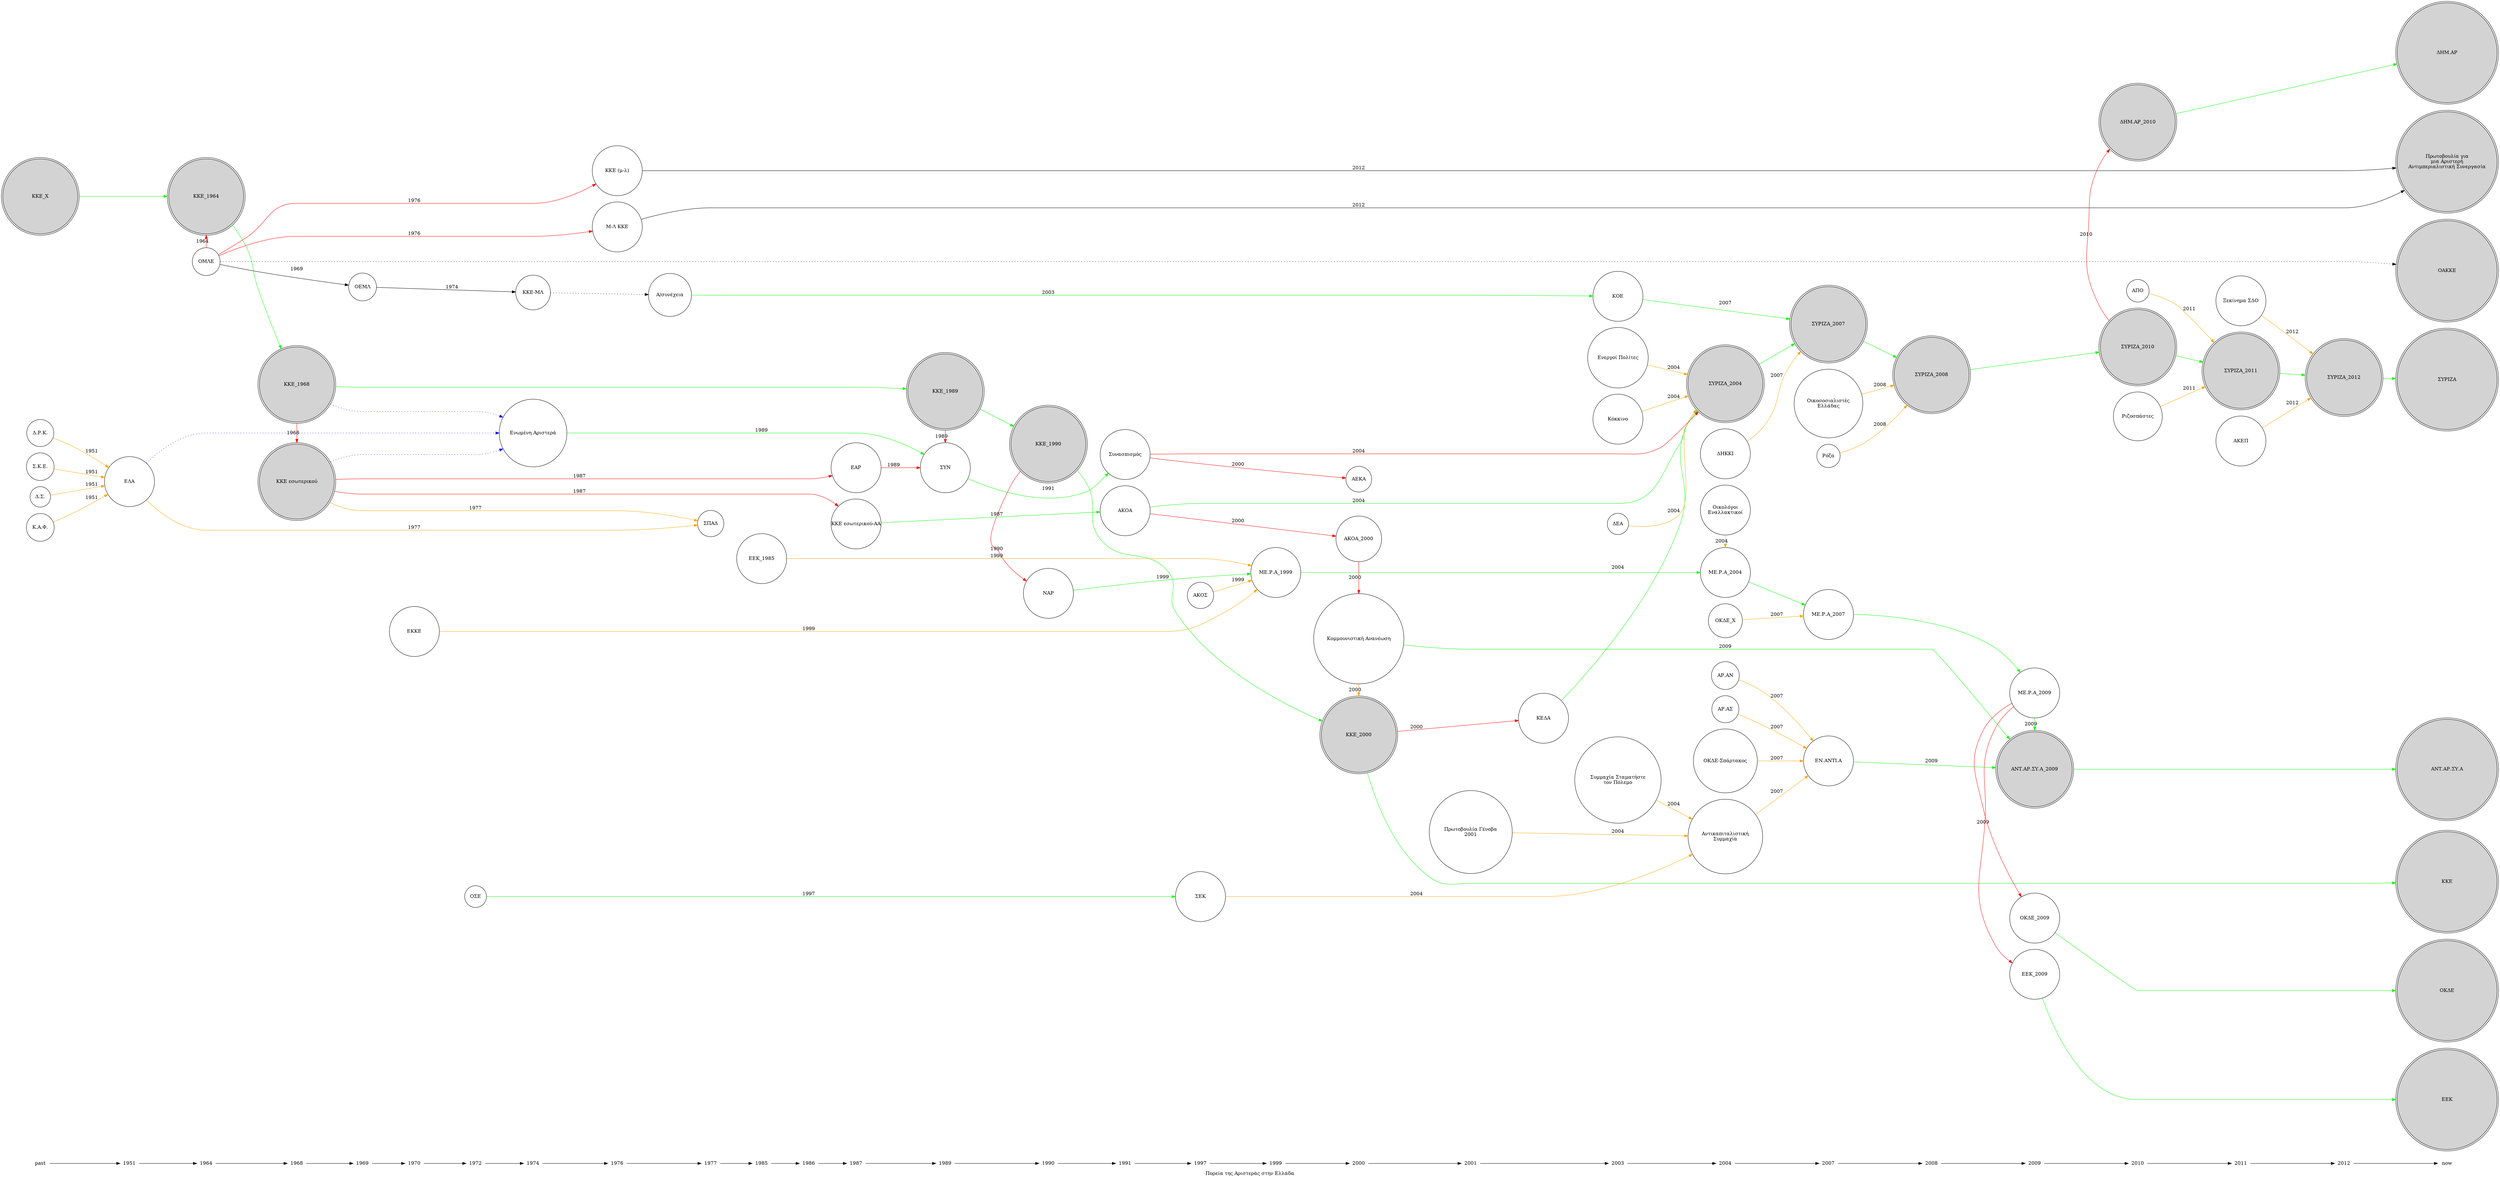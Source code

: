 /*
Label:
color=orange -> κοινή συμμετοχή σε εκλογές
color=red    -> διάσπαση
color=green  -> ένωση
style=dotted -> Αλλαγή ονομασίας
*/
digraph left {
    label = "Πορεία της Αριστεράς στην Ελλάδα";
    rankdir = LR;
{
	node [shape = plaintext];
	past -> "1951" -> "1964" -> "1968" -> "1969" -> "1970" -> "1972"
	-> "1974" -> "1976" -> "1977" -> "1985" -> "1986" -> "1987" -> "1989" -> "1990" ->
	"1991" -> "1997" -> "1999" -> "2000" -> "2001" -> "2003" -> "2004" -> "2007" -> "2008" -> "2009" -> "2010" -> "2011" -> "2012" -> now;
}

    node [shape = circle];
   { rank = same;  node [shape = doublecircle, fixedsize=true, width=3, height=3, style=filled, image="images/kke.jpg"]; "past"; "ΚΚΕ_Χ"; }
   { rank = same;  node [shape = doublecircle, fixedsize=true, width=3, height=3, style=filled, image="images/kke.jpg"]; "1964"; "ΚΚΕ_1964"; }
   { rank = same;  node [shape = doublecircle, fixedsize=true, width=3, height=3, style=filled, image="images/kke.jpg"]; "1968"; "ΚΚΕ_1968"; }
   { rank = same;  node [shape = doublecircle, fixedsize=true, width=3, height=3, style=filled, image="images/kke.jpg"]; "1989"; "ΚΚΕ_1989"; }
   { rank = same;  node [shape = doublecircle, fixedsize=true, width=3, height=3, style=filled, image="images/kke.jpg"]; "1990"; "ΚΚΕ_1990"; }
   { rank = same;  node [shape = doublecircle, fixedsize=true, width=3, height=3, style=filled, image="images/kke.jpg"]; "2000"; "ΚΚΕ_2000"; }
   { rank = same;  node [shape = ellipse, fixedsize=true, width=2, height=2, image="images/eda.jpg"]; "1951"; "ΕΔΑ"; }
   { rank = same;  "1964"; "ΟΜΛΕ"; }
   { rank = same;  node [ shape = doublecircle, fixedsize=true, width=3, height=3, style=filled, image="images/KKE_esoterikou_logo.svg.png"]; "1968"; "ΚΚΕ εσωτερικού"; }
   { rank = same;  "1969"; "ΟΕΜΛ"; }
   { rank = same;  node [shape = ellipse, fixedsize=true, width=2, height=2, image="images/ekke.jpg"]; "1970"; "ΕΚΚΕ"; }
   { rank = same;  "1972"; "ΟΣΕ"; }
   { rank = same;  "1974"; "ΚΚΕ-ΜΛ"; "Ενωμένη Αριστερά"; }
   { rank = same;  node [shape = ellipse, fixedsize=true, width=2, height=2, image="images/ml-kke.jpg"]; "1976"; "Μ-Λ ΚΚΕ"; }
   { rank = same;  node [shape = ellipse, fixedsize=true, width=2, height=2, image="images/kke-ml.jpg"]; "1976"; "ΚΚΕ (μ-λ)"; }
   { rank = same;  "1977"; "ΣΠΑΔ"; }
   { rank = same;  node [shape = ellipse, fixedsize=true, width=2, height=2, image="images/eek.gif"]; "1985"; "ΕΕΚ_1985";}
   { rank = same;  node [shape = ellipse, fixedsize=true, width=2, height=2 ]; "1987"; "ΚΚΕ εσωτερικού-ΑΑ"; "ΕΑΡ"}
   { rank = same;  node [shape = ellipse, fixedsize=true, width=2, height=2, image="images/syn-generic.gif"]; "1989"; "ΣΥΝ"; }
   { rank = same;  node [shape = ellipse, fixedsize=true, width=2, height=2, image="images/nar.jpg"]; "1990"; "ΝΑΡ"; }
   { rank = same;  node [shape = ellipse, fixedsize=true, width=2, height=2, image="images/akoa.gif"]; "1991"; "ΑΚΟΑ";}
   { rank = same;  node [shape = ellipse, fixedsize=true, width=2, height=2, image="images/synaspismos.jpg"]; "1991"; "Συνασπισμός"; }
   { rank = same;  node [shape = ellipse, fixedsize=true, width=2, height=2, image="images/sek.gif"]; "1997"; "ΣΕΚ"; }
   { rank = same;  node [shape = ellipse, fixedsize=true, width=2, height=2, image="images/mera.gif"]; "1999"; "ΜΕ.Ρ.Α_1999"; }
   { rank = same;  "2000"; "ΑΕΚΑ"; "ΑΚΟΑ_2000"; "Κομμουνιστική Ανανέωση";}
   { rank = same;  node [shape = ellipse, fixedsize=true, width=2, height=2, image="images/dhkki.jpg"]; "ΔΗΚΚΙ";}
   { rank = same;  node [shape = ellipse, fixedsize=true, width=2, height=2, image="images/keda.gif"]; "ΚΕΔΑ";}
   { rank = same;  node [shape = ellipse, fixedsize=true, width=2, height=2, image="images/akep.jpg"]; "ΑΚΕΠ";}
   { rank = same;  node [shape = ellipse, fixedsize=true, width=2, height=2, image="images/akoa.jpg"]; "ΑΚΟΑ";}
   { rank = same;  node [shape = ellipse, fixedsize=true, width=2, height=2, image="images/kokkino.jpg"]; "Κόκκινο";}
   { rank = same;  node [shape = ellipse, fixedsize=true, width=2, height=2, image="images/ksekinima.jpg"]; "Ξεκίνημα ΣΔΟ";}
   { rank = same;  "2001"; "Πρωτοβουλία Γένοβα\n2001";}
   { rank = same;  node [shape = ellipse, fixedsize=true, width=2, height=2, image="images/koe.png"]; "2003"; "ΚΟΕ"; }
   { rank = same;  node [shape = ellipse, fixedsize=true, width=2, height=2, image="images/oikologoi-enallaktikoi.jpg"]; "2004"; "Οικολόγοι\nΕναλλακτικοί";}
   { rank = same;  node [shape = ellipse, fixedsize=true, width=2, height=2, image="images/mera.gif"]; "2004"; "ΜΕ.Ρ.Α_2004"; }
   { rank = same;  "2004"; "Αντικαπιταλιστική\nΣυμμαχία";}
   { rank = same; node [shape = doublecircle, fixedsize=true, width=3, height=3, style=filled, image="images/syriza.jpg"]; "2004"; "ΣΥΡΙΖΑ_2004"; }
   { rank = same; node [shape = doublecircle, fixedsize=true, width=3, height=3, style=filled, image="images/syriza.jpg"]; "2007"; "ΣΥΡΙΖΑ_2007"; }
   { rank = same; node [shape = doublecircle, fixedsize=true, width=3, height=3, style=filled, image="images/syriza.jpg"]; "2008"; "ΣΥΡΙΖΑ_2008"; }
   { rank = same; node [shape = doublecircle, fixedsize=true, width=3, height=3, style=filled, image="images/syriza.jpg"]; "2010"; "ΣΥΡΙΖΑ_2010"; }
   { rank = same; node [shape = doublecircle, fixedsize=true, width=3, height=3, style=filled, image="images/syriza.jpg"]; "2011"; "ΣΥΡΙΖΑ_2011"; }
   { rank = same; node [shape = doublecircle, fixedsize=true, width=3, height=3, style=filled, image="images/syriza.jpg"]; "2012"; "ΣΥΡΙΖΑ_2012"; }
   { rank = same; node [shape = ellipse, fixedsize=true, width=2, height=2, image="images/enantia.png"]; "2007"; "ΕΝ.ΑΝΤΙ.Α"; } 
   { rank = same; node [shape = ellipse, fixedsize=true, width=2, height=2, image="images/mera.gif"]; "2007"; "ΜΕ.Ρ.Α_2007"; }
   { rank = same; node [shape = ellipse, fixedsize=true, width=2, height=2, image="images/mera.gif"]; "2009"; "ΜΕ.Ρ.Α_2009"; }
   { rank = same; node [shape = ellipse, fixedsize=true, width=2, height=2, image="images/eek.gif"]; "2009"; "ΕΕΚ_2009";}
   { rank = same; node [shape = ellipse, fixedsize=true, width=2, height=2, image="images/okde.jpg"]; "2009"; "ΟΚΔΕ_2009"; }
   { rank = same; node [shape = doublecircle, fixedsize=true, width=3, height=3, style=filled, image="images/antarsya.jpg"]; "2009"; "ΑΝΤ.ΑΡ.ΣΥ.Α_2009"; }
   { rank = same;  node [shape = doublecircle, fixedsize=true, width=3, height=3, style=filled, image="images/dhmokratiki-aristera.jpg"]; "2010"; "ΔΗΜ.ΑΡ_2010"; }
   { rank = same; node [shape = doublecircle, fixedsize=true, width=4, height=4, style=filled];  now ; "ΣΥΡΙΖΑ"; "ΑΝΤ.ΑΡ.ΣΥ.Α"; "ΚΚΕ"; "Πρωτοβουλία για\nμια Αριστερή\nΑντιμπεριαλιστική Συνεργασία"; "ΕΕΚ"; "ΟΑΚΚΕ"; "ΟΚΔΕ"; "ΔΗΜ.ΑΡ";}
   "ΜΕ.Ρ.Α_2009" -> "ΟΚΔΕ_2009" [color=red];
   "ΕΕΚ_2009" -> "ΕΕΚ" [color=green];
   "ΟΚΔΕ_2009" -> "ΟΚΔΕ" [color=green];
   "ΔΗΜ.ΑΡ_2010" -> "ΔΗΜ.ΑΡ" [color=green];
   "ΑΝΤ.ΑΡ.ΣΥ.Α_2009" -> "ΑΝΤ.ΑΡ.ΣΥ.Α" [color=green];
   "ΣΥΡΙΖΑ_2004" -> "ΣΥΡΙΖΑ_2007" -> "ΣΥΡΙΖΑ_2008" -> "ΣΥΡΙΖΑ_2010" -> "ΣΥΡΙΖΑ_2011" -> "ΣΥΡΙΖΑ_2012" -> "ΣΥΡΙΖΑ" [color=green];
   "ΜΕ.Ρ.Α_1999" -> "ΜΕ.Ρ.Α_2004" -> "ΜΕ.Ρ.Α_2007" -> "ΜΕ.Ρ.Α_2009" [color=green];
   "ΚΚΕ_Χ" -> "ΚΚΕ_1964" -> "ΚΚΕ_1968" -> "ΚΚΕ_1989" -> "ΚΚΕ_1990" -> "ΚΚΕ_2000" ->"ΚΚΕ" [color=green];
	"ΚΚΕ_1964" -> "ΟΜΛΕ" [label = "1964",color=red, dir=back];
    "ΚΚΕ_1968" -> "ΚΚΕ εσωτερικού" [label = "1968",color=red];
    "ΚΚΕ_1989" -> "ΣΥΝ" [label = "1989",color=red];
	"ΕΑΡ" -> "ΣΥΝ" [label = "1989",color=red];
    "ΚΚΕ_1990" -> "ΝΑΡ" [label = "1990",color=red];
    "ΚΚΕ_2000" -> "ΚΕΔΑ" [label = "2000",color=red];
    "Σ.K.Ε." -> "ΕΔΑ" [label = "1951",color=orange];
    "Δ.Σ." -> "ΕΔΑ" [label = "1951",color=orange];
    "Κ.Α.Φ." -> "ΕΔΑ" [label = "1951",color=orange];
    "Δ.Ρ.Κ." -> "ΕΔΑ" [label = "1951",color=orange];
    "ΚΚΕ εσωτερικού" -> "Ενωμένη Αριστερά" [ style = "dotted",color=blue ];
    "ΕΔΑ" -> "Ενωμένη Αριστερά" [ style = "dotted",color=blue ];
    "ΚΚΕ_1968" -> "Ενωμένη Αριστερά" [ style = "dotted",color=blue ];
    "ΚΚΕ εσωτερικού" -> "ΚΚΕ εσωτερικού-ΑΑ" [ label="1987", color=red];
    "ΕΔΑ" -> "ΣΠΑΔ" [ label = "1977", color=orange ];
    "ΚΚΕ εσωτερικού" -> "ΣΠΑΔ" [ label = "1977", color=orange ];
    "ΚΚΕ εσωτερικού" -> "ΕΑΡ" [label = "1987", color=red];
    "ΚΚΕ εσωτερικού-ΑΑ" -> "ΑΚΟΑ" [label = "1987", color = "green"];
	"ΑΚΟΑ" -> "ΑΚΟΑ_2000" [label = "2000",color=red];
    "ΑΚΟΑ_2000" -> "Κομμουνιστική Ανανέωση" [label = "2000",color=red];
    "Κομμουνιστική Ανανέωση" -> "ΚΚΕ_2000" [label = "2000",color=orange];
	"Ενωμένη Αριστερά" -> "ΣΥΝ" [label = "1989",color=green];
	"ΣΥΝ" -> "Συνασπισμός" [label = "1991",color=green];
	"Συνασπισμός" -> "ΣΥΡΙΖΑ_2004" [label = "2004",color=red];
	"Συνασπισμός" -> "ΑΕΚΑ" [label = "2000",color=red];
    "ΕΚΚΕ" -> "ΜΕ.Ρ.Α_1999" [label = "1999",color=orange];
    "ΕΕΚ_1985" -> "ΜΕ.Ρ.Α_1999" [label = "1999",color=orange];
    "ΑΚΟΣ" -> "ΜΕ.Ρ.Α_1999" [label = "1999",color=orange];
    "ΝΑΡ" -> "ΜΕ.Ρ.Α_1999" [label = "1999",color=green];
    "Οικολόγοι\nΕναλλακτικοί" -> "ΜΕ.Ρ.Α_2004" [label = "2004",color=orange];
    "ΟΚΔΕ_Χ" -> "ΜΕ.Ρ.Α_2007" [label = "2007",color=orange];
    "ΟΜΛΕ" -> "Μ-Λ ΚΚΕ" [label = "1976",color=red];
    "ΟΜΛΕ" -> "ΟΕΜΛ" [label = "1969"];
    "ΟΜΛΕ" -> "ΚΚΕ (μ-λ)" [label="1976", color=red];
    "ΟΕΜΛ" -> "ΚΚΕ-ΜΛ" [label = "1974"];
    "ΚΕΔΑ" -> "ΣΥΡΙΖΑ_2004" [label = "2004",color=green];
	"ΜΕ.Ρ.Α_2009" -> "ΑΝΤ.ΑΡ.ΣΥ.Α_2009" [label = "2009", color=green];
	"ΑΡ.ΑΝ" -> "ΕΝ.ΑΝΤΙ.Α" [label = "2007",color=orange];
	"ΑΡ.ΑΣ" -> "ΕΝ.ΑΝΤΙ.Α" [label = "2007",color=orange];
	"ΟΚΔΕ-Σπάρτακος" -> "ΕΝ.ΑΝΤΙ.Α" [label = "2007",color=orange];
    "Κομμουνιστική Ανανέωση" -> "ΑΝΤ.ΑΡ.ΣΥ.Α_2009" [label = "2009",color=green];
	"ΕΝ.ΑΝΤΙ.Α" -> "ΑΝΤ.ΑΡ.ΣΥ.Α_2009" [label = "2009",color=green];
    "ΚΚΕ-ΜΛ" -> "Α/συνέχεια" [style = "dotted"];
	"Α/συνέχεια" -> "ΚΟΕ" [label = "2003", color=green];
	"ΑΚΟΑ" -> "ΣΥΡΙΖΑ_2004" [label = "2004",color=green];
	"ΚΟΕ" -> "ΣΥΡΙΖΑ_2007" [label = "2007", color=green];
	"ΔΕΑ" -> "ΣΥΡΙΖΑ_2004" [label = "2004",color=orange];
	"ΔΗΚΚΙ" -> "ΣΥΡΙΖΑ_2007" [label = "2007",color=orange];
	"Ενεργοί Πολίτες" -> "ΣΥΡΙΖΑ_2004" [label = "2004",color=orange];
	"Κόκκινο"-> "ΣΥΡΙΖΑ_2004" [label = "2004",color=orange];
	"Οικοσοσιαλιστές\nΕλλάδας"-> "ΣΥΡΙΖΑ_2008" [label = "2008",color=orange];
	"Ρόζα"-> "ΣΥΡΙΖΑ_2008" [label = "2008",color=orange];
	"ΑΠΟ"-> "ΣΥΡΙΖΑ_2011" [label = "2011",color=orange];
	"Ριζοσπάστες"-> "ΣΥΡΙΖΑ_2011" [label = "2011",color=orange];
	"ΟΣΕ" -> "ΣΕΚ" [label = "1997",color=green];
    "ΜΕ.Ρ.Α_2009" -> "ΕΕΚ_2009" [label = "2009",color=red];
	"ΣΥΡΙΖΑ_2010" -> "ΔΗΜ.ΑΡ_2010" [label = "2010",color=red];
	"ΚΚΕ (μ-λ)" -> "Πρωτοβουλία για\nμια Αριστερή\nΑντιμπεριαλιστική Συνεργασία" [label = "2012"];
	"Μ-Λ ΚΚΕ" -> "Πρωτοβουλία για\nμια Αριστερή\nΑντιμπεριαλιστική Συνεργασία" [label = "2012"];
    "ΟΜΛΕ" -> "ΟΑΚΚΕ" [ style = "dotted" ];
	"Ξεκίνημα ΣΔΟ"-> "ΣΥΡΙΖΑ_2012" [label = "2012",color=orange];
	"ΑΚΕΠ"-> "ΣΥΡΙΖΑ_2012" [label = "2012",color=orange];
	"ΣΕΚ" -> "Αντικαπιταλιστική\nΣυμμαχία" [label="2004",color=orange]
	"Πρωτοβουλία Γένοβα\n2001" -> "Αντικαπιταλιστική\nΣυμμαχία" [label="2004",color=orange]
	"Συμμαχία Σταματήστε\nτον Πόλεμο" -> "Αντικαπιταλιστική\nΣυμμαχία" [label="2004",color=orange]
	"Αντικαπιταλιστική\nΣυμμαχία" -> "ΕΝ.ΑΝΤΙ.Α" [label="2007",color=orange]
}
